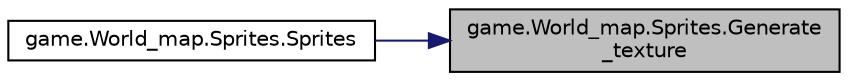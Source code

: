 digraph "game.World_map.Sprites.Generate_texture"
{
 // LATEX_PDF_SIZE
  edge [fontname="Helvetica",fontsize="10",labelfontname="Helvetica",labelfontsize="10"];
  node [fontname="Helvetica",fontsize="10",shape=record];
  rankdir="RL";
  Node1 [label="game.World_map.Sprites.Generate\l_texture",height=0.2,width=0.4,color="black", fillcolor="grey75", style="filled", fontcolor="black",tooltip="Генерируемые цвета блоков."];
  Node1 -> Node2 [dir="back",color="midnightblue",fontsize="10",style="solid",fontname="Helvetica"];
  Node2 [label="game.World_map.Sprites.Sprites",height=0.2,width=0.4,color="black", fillcolor="white", style="filled",URL="$a00108.html#a7692115e7be47e39a43dd4e516f29e60",tooltip="Создаёт блоки карты. Генерирует цвета блока и отрисовывает блок на чанке."];
}
